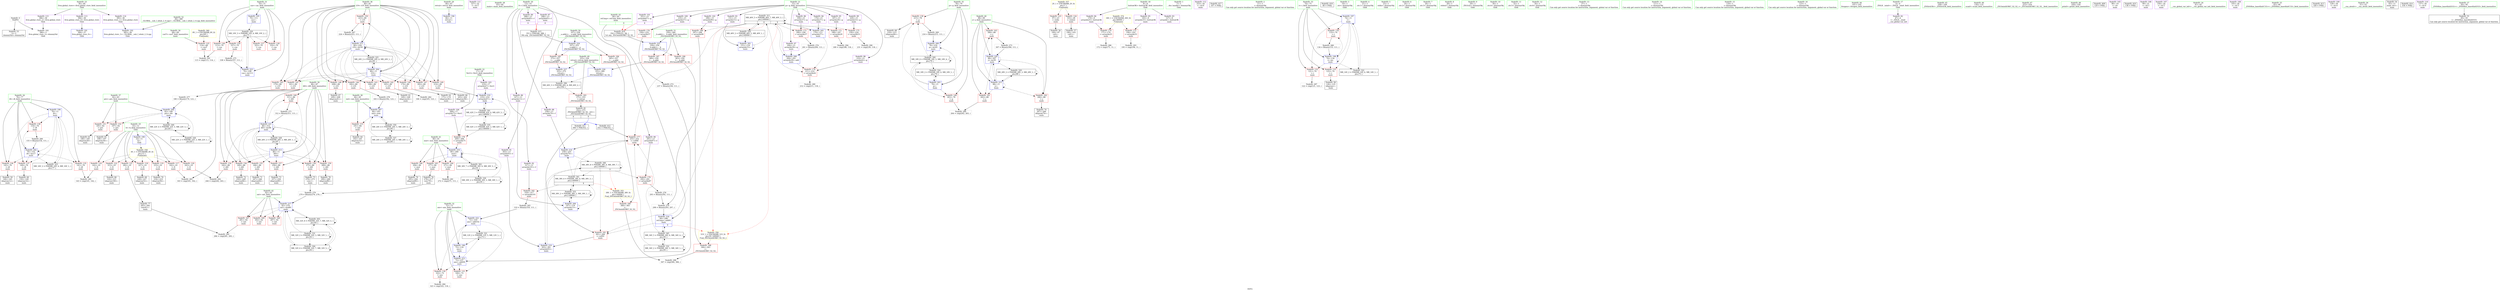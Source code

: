 digraph "SVFG" {
	label="SVFG";

	Node0x5617e3d4ef50 [shape=record,color=grey,label="{NodeID: 0\nNullPtr}"];
	Node0x5617e3d4ef50 -> Node0x5617e3d7c160[style=solid];
	Node0x5617e3d4ef50 -> Node0x5617e3d7e5e0[style=solid];
	Node0x5617e3d9b1a0 [shape=record,color=yellow,style=double,label="{NodeID: 360\n8V_1 = ENCHI(MR_8V_0)\npts\{69 \}\nFun[main]}"];
	Node0x5617e3d9b1a0 -> Node0x5617e3d80ce0[style=dashed];
	Node0x5617e3d8b4e0 [shape=record,color=grey,label="{NodeID: 277\n180 = Binary(179, 123, )\n}"];
	Node0x5617e3d8b4e0 -> Node0x5617e3d7f0a0[style=solid];
	Node0x5617e3d7e6e0 [shape=record,color=blue,label="{NodeID: 194\n66\<--11\nretval\<--\nmain\n}"];
	Node0x5617e3d7b0f0 [shape=record,color=purple,label="{NodeID: 111\n327\<--32\n\<--.str.5\nmain\n}"];
	Node0x5617e3d79ba0 [shape=record,color=green,label="{NodeID: 28\n63\<--64\nmain\<--main_field_insensitive\n}"];
	Node0x5617e3d86c80 [shape=record,color=blue,label="{NodeID: 222\n72\<--319\nans\<--add102\nmain\n}"];
	Node0x5617e3d86c80 -> Node0x5617e3d810f0[style=dashed];
	Node0x5617e3d86c80 -> Node0x5617e3d811c0[style=dashed];
	Node0x5617e3d86c80 -> Node0x5617e3d9eab0[style=dashed];
	Node0x5617e3d81840 [shape=record,color=red,label="{NodeID: 139\n215\<--78\n\<--p\nmain\n}"];
	Node0x5617e3d81840 -> Node0x5617e3d7cdf0[style=solid];
	Node0x5617e3d81840 -> Node0x5617e3d8a8e0[style=solid];
	Node0x5617e3d7c430 [shape=record,color=black,label="{NodeID: 56\n100\<--97\ncall\<--\nmain\n}"];
	Node0x5617e3dc2c00 [shape=record,color=black,label="{NodeID: 416\n354 = PHI(251, 94, )\n1st arg _ZSt3minIiERKT_S2_S2_ }"];
	Node0x5617e3dc2c00 -> Node0x5617e3d86ef0[style=solid];
	Node0x5617e3da26b0 [shape=record,color=black,label="{NodeID: 333\nMR_38V_2 = PHI(MR_38V_5, MR_38V_1, )\npts\{140000 \}\n}"];
	Node0x5617e3da26b0 -> Node0x5617e3d7ebc0[style=dashed];
	Node0x5617e3da26b0 -> Node0x5617e3da26b0[style=dashed];
	Node0x5617e3da26b0 -> Node0x5617e3da4eb0[style=dashed];
	Node0x5617e3d82f00 [shape=record,color=red,label="{NodeID: 167\n281\<--92\n\<--nxt\nmain\n}"];
	Node0x5617e3d82f00 -> Node0x5617e3d8cfe0[style=solid];
	Node0x5617e3d7daf0 [shape=record,color=purple,label="{NodeID: 84\n170\<--8\narrayidx25\<--buttonOK\nmain\n}"];
	Node0x5617e3d7daf0 -> Node0x5617e3d83170[style=solid];
	Node0x5617e3d53fc0 [shape=record,color=green,label="{NodeID: 1\n7\<--1\n__dso_handle\<--dummyObj\nGlob }"];
	Node0x5617e3d8b660 [shape=record,color=grey,label="{NodeID: 278\n183 = Binary(182, 123, )\n}"];
	Node0x5617e3d8b660 -> Node0x5617e3d7f170[style=solid];
	Node0x5617e3d7e7b0 [shape=record,color=blue,label="{NodeID: 195\n70\<--111\ncas\<--\nmain\n}"];
	Node0x5617e3d7e7b0 -> Node0x5617e3d9e5b0[style=dashed];
	Node0x5617e3d7b1c0 [shape=record,color=purple,label="{NodeID: 112\n333\<--34\n\<--.str.6\nmain\n}"];
	Node0x5617e3d79ca0 [shape=record,color=green,label="{NodeID: 29\n66\<--67\nretval\<--retval_field_insensitive\nmain\n}"];
	Node0x5617e3d79ca0 -> Node0x5617e3d7e6e0[style=solid];
	Node0x5617e3d86d50 [shape=record,color=blue,label="{NodeID: 223\n70\<--338\ncas\<--inc111\nmain\n}"];
	Node0x5617e3d86d50 -> Node0x5617e3d9e5b0[style=dashed];
	Node0x5617e3d81910 [shape=record,color=red,label="{NodeID: 140\n263\<--78\n\<--p\nmain\n}"];
	Node0x5617e3d81910 -> Node0x5617e3d8c6e0[style=solid];
	Node0x5617e3d7c500 [shape=record,color=black,label="{NodeID: 57\n106\<--103\ncall1\<--\nmain\n}"];
	Node0x5617e3dc2d80 [shape=record,color=black,label="{NodeID: 417\n107 = PHI()\n}"];
	Node0x5617e3da2bb0 [shape=record,color=black,label="{NodeID: 334\nMR_40V_2 = PHI(MR_40V_5, MR_40V_1, )\npts\{160000 \}\n}"];
	Node0x5617e3da2bb0 -> Node0x5617e3d7ec90[style=dashed];
	Node0x5617e3da2bb0 -> Node0x5617e3d9b8b0[style=dashed];
	Node0x5617e3d82fd0 [shape=record,color=red,label="{NodeID: 168\n287\<--92\n\<--nxt\nmain\n}"];
	Node0x5617e3d7dbc0 [shape=record,color=purple,label="{NodeID: 85\n193\<--8\narrayidx33\<--buttonOK\nmain\n}"];
	Node0x5617e3d7dbc0 -> Node0x5617e3d83310[style=solid];
	Node0x5617e3d54050 [shape=record,color=green,label="{NodeID: 2\n11\<--1\n\<--dummyObj\nCan only get source location for instruction, argument, global var or function.}"];
	Node0x5617e3d8b7e0 [shape=record,color=grey,label="{NodeID: 279\n279 = Binary(276, 278, )\n}"];
	Node0x5617e3d8b7e0 -> Node0x5617e3d86870[style=solid];
	Node0x5617e3d7e880 [shape=record,color=blue,label="{NodeID: 196\n72\<--118\nans\<--\nmain\n}"];
	Node0x5617e3d7e880 -> Node0x5617e3d86460[style=dashed];
	Node0x5617e3d7e880 -> Node0x5617e3d86c80[style=dashed];
	Node0x5617e3d7b290 [shape=record,color=purple,label="{NodeID: 113\n384\<--36\nllvm.global_ctors_0\<--llvm.global_ctors\nGlob }"];
	Node0x5617e3d7b290 -> Node0x5617e3d842b0[style=solid];
	Node0x5617e3d79d70 [shape=record,color=green,label="{NodeID: 30\n68\<--69\ncasT\<--casT_field_insensitive\nmain\n}"];
	Node0x5617e3d79d70 -> Node0x5617e3d80ce0[style=solid];
	Node0x5617e3d86e20 [shape=record,color=blue,label="{NodeID: 224\n357\<--353\n__a.addr\<--__a\n_ZSt3minIiERKT_S2_S2_\n}"];
	Node0x5617e3d86e20 -> Node0x5617e3d83cd0[style=dashed];
	Node0x5617e3d86e20 -> Node0x5617e3d83da0[style=dashed];
	Node0x5617e3d819e0 [shape=record,color=red,label="{NodeID: 141\n161\<--80\n\<--i19\nmain\n}"];
	Node0x5617e3d819e0 -> Node0x5617e3d8bde0[style=solid];
	Node0x5617e3d7c5d0 [shape=record,color=black,label="{NodeID: 58\n126\<--125\nidxprom\<--\nmain\n}"];
	Node0x5617e3dc2e50 [shape=record,color=black,label="{NodeID: 418\n48 = PHI()\n}"];
	Node0x5617e3da30b0 [shape=record,color=black,label="{NodeID: 335\nMR_42V_2 = PHI(MR_42V_3, MR_42V_1, )\npts\{180000 \}\n}"];
	Node0x5617e3da30b0 -> Node0x5617e3d837f0[style=dashed];
	Node0x5617e3da30b0 -> Node0x5617e3d7f3e0[style=dashed];
	Node0x5617e3da30b0 -> Node0x5617e3d982b0[style=dashed];
	Node0x5617e3da30b0 -> Node0x5617e3da30b0[style=dashed];
	Node0x5617e3d830a0 [shape=record,color=red,label="{NodeID: 169\n302\<--92\n\<--nxt\nmain\n}"];
	Node0x5617e3d7dc90 [shape=record,color=purple,label="{NodeID: 86\n147\<--13\narrayidx13\<--f\nmain\n}"];
	Node0x5617e3d7dc90 -> Node0x5617e3d7ebc0[style=solid];
	Node0x5617e3d54300 [shape=record,color=green,label="{NodeID: 3\n19\<--1\n.str\<--dummyObj\nGlob }"];
	Node0x5617e3d8b960 [shape=record,color=grey,label="{NodeID: 280\n212 = cmp(211, 118, )\n}"];
	Node0x5617e3d7e950 [shape=record,color=blue,label="{NodeID: 197\n74\<--11\ni\<--\nmain\n}"];
	Node0x5617e3d7e950 -> Node0x5617e3d81290[style=dashed];
	Node0x5617e3d7e950 -> Node0x5617e3d81360[style=dashed];
	Node0x5617e3d7e950 -> Node0x5617e3d81430[style=dashed];
	Node0x5617e3d7e950 -> Node0x5617e3d7ea20[style=dashed];
	Node0x5617e3d7e950 -> Node0x5617e3d9efb0[style=dashed];
	Node0x5617e3d7b360 [shape=record,color=purple,label="{NodeID: 114\n385\<--36\nllvm.global_ctors_1\<--llvm.global_ctors\nGlob }"];
	Node0x5617e3d7b360 -> Node0x5617e3d7e4e0[style=solid];
	Node0x5617e3d79e40 [shape=record,color=green,label="{NodeID: 31\n70\<--71\ncas\<--cas_field_insensitive\nmain\n}"];
	Node0x5617e3d79e40 -> Node0x5617e3d80db0[style=solid];
	Node0x5617e3d79e40 -> Node0x5617e3d80e80[style=solid];
	Node0x5617e3d79e40 -> Node0x5617e3d80f50[style=solid];
	Node0x5617e3d79e40 -> Node0x5617e3d81020[style=solid];
	Node0x5617e3d79e40 -> Node0x5617e3d7e7b0[style=solid];
	Node0x5617e3d79e40 -> Node0x5617e3d86d50[style=solid];
	Node0x5617e3d86ef0 [shape=record,color=blue,label="{NodeID: 225\n359\<--354\n__b.addr\<--__b\n_ZSt3minIiERKT_S2_S2_\n}"];
	Node0x5617e3d86ef0 -> Node0x5617e3d83e70[style=dashed];
	Node0x5617e3d86ef0 -> Node0x5617e3d83f40[style=dashed];
	Node0x5617e3d81ab0 [shape=record,color=red,label="{NodeID: 142\n165\<--80\n\<--i19\nmain\n}"];
	Node0x5617e3d81ab0 -> Node0x5617e3d8bc60[style=solid];
	Node0x5617e3d7c6a0 [shape=record,color=black,label="{NodeID: 59\n146\<--145\nidxprom12\<--\nmain\n}"];
	Node0x5617e3d83170 [shape=record,color=red,label="{NodeID: 170\n171\<--170\n\<--arrayidx25\nmain\n}"];
	Node0x5617e3d83170 -> Node0x5617e3d8c260[style=solid];
	Node0x5617e3d7dd60 [shape=record,color=purple,label="{NodeID: 87\n248\<--13\narrayidx65\<--f\nmain\n|{<s0>8}}"];
	Node0x5617e3d7dd60:s0 -> Node0x5617e3dc2990[style=solid,color=red];
	Node0x5617e3d54390 [shape=record,color=green,label="{NodeID: 4\n21\<--1\n.str.1\<--dummyObj\nGlob }"];
	Node0x5617e3d8bae0 [shape=record,color=grey,label="{NodeID: 281\n272 = cmp(271, 111, )\n}"];
	Node0x5617e3d7ea20 [shape=record,color=blue,label="{NodeID: 198\n74\<--134\ni\<--inc\nmain\n}"];
	Node0x5617e3d7ea20 -> Node0x5617e3d81290[style=dashed];
	Node0x5617e3d7ea20 -> Node0x5617e3d81360[style=dashed];
	Node0x5617e3d7ea20 -> Node0x5617e3d81430[style=dashed];
	Node0x5617e3d7ea20 -> Node0x5617e3d7ea20[style=dashed];
	Node0x5617e3d7ea20 -> Node0x5617e3d9efb0[style=dashed];
	Node0x5617e3d804d0 [shape=record,color=purple,label="{NodeID: 115\n386\<--36\nllvm.global_ctors_2\<--llvm.global_ctors\nGlob }"];
	Node0x5617e3d804d0 -> Node0x5617e3d7e5e0[style=solid];
	Node0x5617e3d79f10 [shape=record,color=green,label="{NodeID: 32\n72\<--73\nans\<--ans_field_insensitive\nmain\n}"];
	Node0x5617e3d79f10 -> Node0x5617e3d810f0[style=solid];
	Node0x5617e3d79f10 -> Node0x5617e3d811c0[style=solid];
	Node0x5617e3d79f10 -> Node0x5617e3d7e880[style=solid];
	Node0x5617e3d79f10 -> Node0x5617e3d86460[style=solid];
	Node0x5617e3d79f10 -> Node0x5617e3d86c80[style=solid];
	Node0x5617e3d86fc0 [shape=record,color=blue,label="{NodeID: 226\n355\<--369\nretval\<--\n_ZSt3minIiERKT_S2_S2_\n}"];
	Node0x5617e3d86fc0 -> Node0x5617e3d969b0[style=dashed];
	Node0x5617e3d81b80 [shape=record,color=red,label="{NodeID: 143\n168\<--80\n\<--i19\nmain\n}"];
	Node0x5617e3d81b80 -> Node0x5617e3d7c840[style=solid];
	Node0x5617e3d7c770 [shape=record,color=black,label="{NodeID: 60\n150\<--149\nidxprom14\<--\nmain\n}"];
	Node0x5617e3d83240 [shape=record,color=red,label="{NodeID: 171\n188\<--187\n\<--arrayidx29\nmain\n}"];
	Node0x5617e3d83240 -> Node0x5617e3d8ce60[style=solid];
	Node0x5617e3d7de30 [shape=record,color=purple,label="{NodeID: 88\n258\<--13\narrayidx70\<--f\nmain\n}"];
	Node0x5617e3d7de30 -> Node0x5617e3d86600[style=solid];
	Node0x5617e3d54420 [shape=record,color=green,label="{NodeID: 5\n23\<--1\nstdin\<--dummyObj\nGlob }"];
	Node0x5617e3d8bc60 [shape=record,color=grey,label="{NodeID: 282\n166 = cmp(165, 123, )\n}"];
	Node0x5617e3d7eaf0 [shape=record,color=blue,label="{NodeID: 199\n76\<--11\ni8\<--\nmain\n}"];
	Node0x5617e3d7eaf0 -> Node0x5617e3d81500[style=dashed];
	Node0x5617e3d7eaf0 -> Node0x5617e3d815d0[style=dashed];
	Node0x5617e3d7eaf0 -> Node0x5617e3d816a0[style=dashed];
	Node0x5617e3d7eaf0 -> Node0x5617e3d81770[style=dashed];
	Node0x5617e3d7eaf0 -> Node0x5617e3d7ed60[style=dashed];
	Node0x5617e3d7eaf0 -> Node0x5617e3d9f4b0[style=dashed];
	Node0x5617e3d80590 [shape=record,color=red,label="{NodeID: 116\n142\<--10\n\<--X\nmain\n}"];
	Node0x5617e3d80590 -> Node0x5617e3d8c0e0[style=solid];
	Node0x5617e3d79fe0 [shape=record,color=green,label="{NodeID: 33\n74\<--75\ni\<--i_field_insensitive\nmain\n}"];
	Node0x5617e3d79fe0 -> Node0x5617e3d81290[style=solid];
	Node0x5617e3d79fe0 -> Node0x5617e3d81360[style=solid];
	Node0x5617e3d79fe0 -> Node0x5617e3d81430[style=solid];
	Node0x5617e3d79fe0 -> Node0x5617e3d7e950[style=solid];
	Node0x5617e3d79fe0 -> Node0x5617e3d7ea20[style=solid];
	Node0x5617e3d87090 [shape=record,color=blue,label="{NodeID: 227\n355\<--372\nretval\<--\n_ZSt3minIiERKT_S2_S2_\n}"];
	Node0x5617e3d87090 -> Node0x5617e3d969b0[style=dashed];
	Node0x5617e3d81c50 [shape=record,color=red,label="{NodeID: 144\n174\<--80\n\<--i19\nmain\n}"];
	Node0x5617e3d81c50 -> Node0x5617e3d7c910[style=solid];
	Node0x5617e3d7c840 [shape=record,color=black,label="{NodeID: 61\n169\<--168\nidxprom24\<--\nmain\n}"];
	Node0x5617e3d83310 [shape=record,color=red,label="{NodeID: 172\n194\<--193\n\<--arrayidx33\nmain\n}"];
	Node0x5617e3d83310 -> Node0x5617e3d8cce0[style=solid];
	Node0x5617e3d7df00 [shape=record,color=purple,label="{NodeID: 89\n288\<--13\narrayidx85\<--f\nmain\n|{<s0>9}}"];
	Node0x5617e3d7df00:s0 -> Node0x5617e3dc2990[style=solid,color=red];
	Node0x5617e3d544b0 [shape=record,color=green,label="{NodeID: 6\n24\<--1\n.str.2\<--dummyObj\nGlob }"];
	Node0x5617e3d8bde0 [shape=record,color=grey,label="{NodeID: 283\n163 = cmp(161, 162, )\n}"];
	Node0x5617e3d7ebc0 [shape=record,color=blue,label="{NodeID: 200\n147\<--118\narrayidx13\<--\nmain\n}"];
	Node0x5617e3d7ebc0 -> Node0x5617e3d7ebc0[style=dashed];
	Node0x5617e3d7ebc0 -> Node0x5617e3da26b0[style=dashed];
	Node0x5617e3d7ebc0 -> Node0x5617e3da4eb0[style=dashed];
	Node0x5617e3d80660 [shape=record,color=red,label="{NodeID: 117\n162\<--10\n\<--X\nmain\n}"];
	Node0x5617e3d80660 -> Node0x5617e3d8bde0[style=solid];
	Node0x5617e3d7a0b0 [shape=record,color=green,label="{NodeID: 34\n76\<--77\ni8\<--i8_field_insensitive\nmain\n}"];
	Node0x5617e3d7a0b0 -> Node0x5617e3d81500[style=solid];
	Node0x5617e3d7a0b0 -> Node0x5617e3d815d0[style=solid];
	Node0x5617e3d7a0b0 -> Node0x5617e3d816a0[style=solid];
	Node0x5617e3d7a0b0 -> Node0x5617e3d81770[style=solid];
	Node0x5617e3d7a0b0 -> Node0x5617e3d7eaf0[style=solid];
	Node0x5617e3d7a0b0 -> Node0x5617e3d7ed60[style=solid];
	Node0x5617e3d9b8b0 [shape=record,color=black,label="{NodeID: 311\nMR_40V_5 = PHI(MR_40V_7, MR_40V_3, )\npts\{160000 \}\n|{|<s12>8|<s13>9}}"];
	Node0x5617e3d9b8b0 -> Node0x5617e3d83240[style=dashed];
	Node0x5617e3d9b8b0 -> Node0x5617e3d833e0[style=dashed];
	Node0x5617e3d9b8b0 -> Node0x5617e3d834b0[style=dashed];
	Node0x5617e3d9b8b0 -> Node0x5617e3d83580[style=dashed];
	Node0x5617e3d9b8b0 -> Node0x5617e3d83650[style=dashed];
	Node0x5617e3d9b8b0 -> Node0x5617e3d83720[style=dashed];
	Node0x5617e3d9b8b0 -> Node0x5617e3d83990[style=dashed];
	Node0x5617e3d9b8b0 -> Node0x5617e3d83a60[style=dashed];
	Node0x5617e3d9b8b0 -> Node0x5617e3d7efd0[style=dashed];
	Node0x5617e3d9b8b0 -> Node0x5617e3d7f240[style=dashed];
	Node0x5617e3d9b8b0 -> Node0x5617e3d9b8b0[style=dashed];
	Node0x5617e3d9b8b0 -> Node0x5617e3da2bb0[style=dashed];
	Node0x5617e3d9b8b0:s12 -> Node0x5617e3da9370[style=dashed,color=red];
	Node0x5617e3d9b8b0:s13 -> Node0x5617e3da9370[style=dashed,color=red];
	Node0x5617e3d81d20 [shape=record,color=red,label="{NodeID: 145\n179\<--80\n\<--i19\nmain\n}"];
	Node0x5617e3d81d20 -> Node0x5617e3d8b4e0[style=solid];
	Node0x5617e3d7c910 [shape=record,color=black,label="{NodeID: 62\n175\<--174\nidxprom26\<--\nmain\n}"];
	Node0x5617e3d833e0 [shape=record,color=red,label="{NodeID: 173\n200\<--199\n\<--arrayidx37\nmain\n}"];
	Node0x5617e3d833e0 -> Node0x5617e3d8b060[style=solid];
	Node0x5617e3d7dfd0 [shape=record,color=purple,label="{NodeID: 90\n291\<--13\narrayidx87\<--f\nmain\n}"];
	Node0x5617e3d7dfd0 -> Node0x5617e3d838c0[style=solid];
	Node0x5617e3d54540 [shape=record,color=green,label="{NodeID: 7\n26\<--1\n.str.3\<--dummyObj\nGlob }"];
	Node0x5617e3d8bf60 [shape=record,color=grey,label="{NodeID: 284\n323 = cmp(322, 118, )\n}"];
	Node0x5617e3d7ec90 [shape=record,color=blue,label="{NodeID: 201\n151\<--118\narrayidx15\<--\nmain\n}"];
	Node0x5617e3d7ec90 -> Node0x5617e3d7ec90[style=dashed];
	Node0x5617e3d7ec90 -> Node0x5617e3d9b8b0[style=dashed];
	Node0x5617e3d80730 [shape=record,color=red,label="{NodeID: 118\n227\<--10\n\<--X\nmain\n}"];
	Node0x5617e3d80730 -> Node0x5617e3d7cec0[style=solid];
	Node0x5617e3d7a180 [shape=record,color=green,label="{NodeID: 35\n78\<--79\np\<--p_field_insensitive\nmain\n}"];
	Node0x5617e3d7a180 -> Node0x5617e3d81840[style=solid];
	Node0x5617e3d7a180 -> Node0x5617e3d81910[style=solid];
	Node0x5617e3d7a180 -> Node0x5617e3d7ee30[style=solid];
	Node0x5617e3d7a180 -> Node0x5617e3d7f310[style=solid];
	Node0x5617e3d81df0 [shape=record,color=red,label="{NodeID: 146\n182\<--80\n\<--i19\nmain\n}"];
	Node0x5617e3d81df0 -> Node0x5617e3d8b660[style=solid];
	Node0x5617e3d7c9e0 [shape=record,color=black,label="{NodeID: 63\n186\<--185\nidxprom28\<--\nmain\n}"];
	Node0x5617e3d834b0 [shape=record,color=red,label="{NodeID: 174\n211\<--210\n\<--arrayidx42\nmain\n}"];
	Node0x5617e3d834b0 -> Node0x5617e3d8b960[style=solid];
	Node0x5617e3d7e0a0 [shape=record,color=purple,label="{NodeID: 91\n303\<--13\narrayidx93\<--f\nmain\n}"];
	Node0x5617e3d7e0a0 -> Node0x5617e3d86a10[style=solid];
	Node0x5617e3d53410 [shape=record,color=green,label="{NodeID: 8\n28\<--1\nstdout\<--dummyObj\nGlob }"];
	Node0x5617e3d8c0e0 [shape=record,color=grey,label="{NodeID: 285\n143 = cmp(141, 142, )\n}"];
	Node0x5617e3d7ed60 [shape=record,color=blue,label="{NodeID: 202\n76\<--155\ni8\<--inc17\nmain\n}"];
	Node0x5617e3d7ed60 -> Node0x5617e3d81500[style=dashed];
	Node0x5617e3d7ed60 -> Node0x5617e3d815d0[style=dashed];
	Node0x5617e3d7ed60 -> Node0x5617e3d816a0[style=dashed];
	Node0x5617e3d7ed60 -> Node0x5617e3d81770[style=dashed];
	Node0x5617e3d7ed60 -> Node0x5617e3d7ed60[style=dashed];
	Node0x5617e3d7ed60 -> Node0x5617e3d9f4b0[style=dashed];
	Node0x5617e3d80800 [shape=record,color=red,label="{NodeID: 119\n233\<--10\n\<--X\nmain\n}"];
	Node0x5617e3d80800 -> Node0x5617e3d7cf90[style=solid];
	Node0x5617e3d7a250 [shape=record,color=green,label="{NodeID: 36\n80\<--81\ni19\<--i19_field_insensitive\nmain\n}"];
	Node0x5617e3d7a250 -> Node0x5617e3d819e0[style=solid];
	Node0x5617e3d7a250 -> Node0x5617e3d81ab0[style=solid];
	Node0x5617e3d7a250 -> Node0x5617e3d81b80[style=solid];
	Node0x5617e3d7a250 -> Node0x5617e3d81c50[style=solid];
	Node0x5617e3d7a250 -> Node0x5617e3d81d20[style=solid];
	Node0x5617e3d7a250 -> Node0x5617e3d81df0[style=solid];
	Node0x5617e3d7a250 -> Node0x5617e3d81ec0[style=solid];
	Node0x5617e3d7a250 -> Node0x5617e3d81f90[style=solid];
	Node0x5617e3d7a250 -> Node0x5617e3d82060[style=solid];
	Node0x5617e3d7a250 -> Node0x5617e3d82130[style=solid];
	Node0x5617e3d7a250 -> Node0x5617e3d7ef00[style=solid];
	Node0x5617e3d7a250 -> Node0x5617e3d86390[style=solid];
	Node0x5617e3d81ec0 [shape=record,color=red,label="{NodeID: 147\n202\<--80\n\<--i19\nmain\n}"];
	Node0x5617e3d81ec0 -> Node0x5617e3d7cc50[style=solid];
	Node0x5617e3d7cab0 [shape=record,color=black,label="{NodeID: 64\n192\<--191\nidxprom32\<--\nmain\n}"];
	Node0x5617e3da4eb0 [shape=record,color=black,label="{NodeID: 341\nMR_38V_6 = PHI(MR_38V_8, MR_38V_3, )\npts\{140000 \}\n|{|<s4>8}}"];
	Node0x5617e3da4eb0 -> Node0x5617e3d83720[style=dashed];
	Node0x5617e3da4eb0 -> Node0x5617e3d83b30[style=dashed];
	Node0x5617e3da4eb0 -> Node0x5617e3d86600[style=dashed];
	Node0x5617e3da4eb0 -> Node0x5617e3da26b0[style=dashed];
	Node0x5617e3da4eb0:s4 -> Node0x5617e3da9290[style=dashed,color=red];
	Node0x5617e3d83580 [shape=record,color=red,label="{NodeID: 175\n230\<--229\n\<--arrayidx53\nmain\n}"];
	Node0x5617e3d83580 -> Node0x5617e3d8c860[style=solid];
	Node0x5617e3d7e170 [shape=record,color=purple,label="{NodeID: 92\n317\<--13\narrayidx101\<--f\nmain\n}"];
	Node0x5617e3d7e170 -> Node0x5617e3d83b30[style=solid];
	Node0x5617e3d534a0 [shape=record,color=green,label="{NodeID: 9\n29\<--1\n_ZSt3cin\<--dummyObj\nGlob }"];
	Node0x5617e3d8c260 [shape=record,color=grey,label="{NodeID: 286\n172 = cmp(171, 11, )\n}"];
	Node0x5617e3d7ee30 [shape=record,color=blue,label="{NodeID: 203\n78\<--11\np\<--\nmain\n}"];
	Node0x5617e3d7ee30 -> Node0x5617e3d81840[style=dashed];
	Node0x5617e3d7ee30 -> Node0x5617e3d81910[style=dashed];
	Node0x5617e3d7ee30 -> Node0x5617e3d7f310[style=dashed];
	Node0x5617e3d7ee30 -> Node0x5617e3d97db0[style=dashed];
	Node0x5617e3d7ee30 -> Node0x5617e3d9f9b0[style=dashed];
	Node0x5617e3d808d0 [shape=record,color=red,label="{NodeID: 120\n243\<--10\n\<--X\nmain\n}"];
	Node0x5617e3d808d0 -> Node0x5617e3d8cb60[style=solid];
	Node0x5617e3d7a320 [shape=record,color=green,label="{NodeID: 37\n82\<--83\npre\<--pre_field_insensitive\nmain\n}"];
	Node0x5617e3d7a320 -> Node0x5617e3d82200[style=solid];
	Node0x5617e3d7a320 -> Node0x5617e3d822d0[style=solid];
	Node0x5617e3d7a320 -> Node0x5617e3d7f0a0[style=solid];
	Node0x5617e3d81f90 [shape=record,color=red,label="{NodeID: 148\n208\<--80\n\<--i19\nmain\n}"];
	Node0x5617e3d81f90 -> Node0x5617e3d7cd20[style=solid];
	Node0x5617e3d7cb80 [shape=record,color=black,label="{NodeID: 65\n198\<--197\nidxprom36\<--\nmain\n}"];
	Node0x5617e3d83650 [shape=record,color=red,label="{NodeID: 176\n236\<--235\n\<--arrayidx57\nmain\n}"];
	Node0x5617e3d83650 -> Node0x5617e3d8ad60[style=solid];
	Node0x5617e3d7e240 [shape=record,color=purple,label="{NodeID: 93\n151\<--15\narrayidx15\<--g\nmain\n}"];
	Node0x5617e3d7e240 -> Node0x5617e3d7ec90[style=solid];
	Node0x5617e3d53530 [shape=record,color=green,label="{NodeID: 10\n30\<--1\n.str.4\<--dummyObj\nGlob }"];
	Node0x5617e3d8c3e0 [shape=record,color=grey,label="{NodeID: 287\n122 = cmp(121, 123, )\n}"];
	Node0x5617e3d7ef00 [shape=record,color=blue,label="{NodeID: 204\n80\<--11\ni19\<--\nmain\n}"];
	Node0x5617e3d7ef00 -> Node0x5617e3d819e0[style=dashed];
	Node0x5617e3d7ef00 -> Node0x5617e3d81ab0[style=dashed];
	Node0x5617e3d7ef00 -> Node0x5617e3d81b80[style=dashed];
	Node0x5617e3d7ef00 -> Node0x5617e3d81c50[style=dashed];
	Node0x5617e3d7ef00 -> Node0x5617e3d81d20[style=dashed];
	Node0x5617e3d7ef00 -> Node0x5617e3d81df0[style=dashed];
	Node0x5617e3d7ef00 -> Node0x5617e3d81ec0[style=dashed];
	Node0x5617e3d7ef00 -> Node0x5617e3d81f90[style=dashed];
	Node0x5617e3d7ef00 -> Node0x5617e3d82060[style=dashed];
	Node0x5617e3d7ef00 -> Node0x5617e3d82130[style=dashed];
	Node0x5617e3d7ef00 -> Node0x5617e3d86390[style=dashed];
	Node0x5617e3d7ef00 -> Node0x5617e3d9feb0[style=dashed];
	Node0x5617e3d809a0 [shape=record,color=red,label="{NodeID: 121\n282\<--10\n\<--X\nmain\n}"];
	Node0x5617e3d809a0 -> Node0x5617e3d7d540[style=solid];
	Node0x5617e3d7a3f0 [shape=record,color=green,label="{NodeID: 38\n84\<--85\nmd\<--md_field_insensitive\nmain\n}"];
	Node0x5617e3d7a3f0 -> Node0x5617e3d823a0[style=solid];
	Node0x5617e3d7a3f0 -> Node0x5617e3d7f170[style=solid];
	Node0x5617e3d82060 [shape=record,color=red,label="{NodeID: 149\n214\<--80\n\<--i19\nmain\n}"];
	Node0x5617e3d82060 -> Node0x5617e3d7f3e0[style=solid];
	Node0x5617e3d7cc50 [shape=record,color=black,label="{NodeID: 66\n203\<--202\nidxprom38\<--\nmain\n}"];
	Node0x5617e3d83720 [shape=record,color=red,label="{NodeID: 177\n255\<--252\n\<--call68\nmain\n}"];
	Node0x5617e3d83720 -> Node0x5617e3d86600[style=solid];
	Node0x5617e3d7e310 [shape=record,color=purple,label="{NodeID: 94\n176\<--15\narrayidx27\<--g\nmain\n}"];
	Node0x5617e3d7e310 -> Node0x5617e3d7efd0[style=solid];
	Node0x5617e3d535c0 [shape=record,color=green,label="{NodeID: 11\n32\<--1\n.str.5\<--dummyObj\nGlob }"];
	Node0x5617e3d8c560 [shape=record,color=grey,label="{NodeID: 288\n367 = cmp(364, 366, )\n}"];
	Node0x5617e3d7efd0 [shape=record,color=blue,label="{NodeID: 205\n176\<--111\narrayidx27\<--\nmain\n}"];
	Node0x5617e3d7efd0 -> Node0x5617e3d834b0[style=dashed];
	Node0x5617e3d7efd0 -> Node0x5617e3d9b8b0[style=dashed];
	Node0x5617e3d80a70 [shape=record,color=red,label="{NodeID: 122\n315\<--10\n\<--X\nmain\n}"];
	Node0x5617e3d80a70 -> Node0x5617e3d7d7b0[style=solid];
	Node0x5617e3d7a4c0 [shape=record,color=green,label="{NodeID: 39\n86\<--87\ni60\<--i60_field_insensitive\nmain\n}"];
	Node0x5617e3d7a4c0 -> Node0x5617e3d82470[style=solid];
	Node0x5617e3d7a4c0 -> Node0x5617e3d82540[style=solid];
	Node0x5617e3d7a4c0 -> Node0x5617e3d82610[style=solid];
	Node0x5617e3d7a4c0 -> Node0x5617e3d826e0[style=solid];
	Node0x5617e3d7a4c0 -> Node0x5617e3d827b0[style=solid];
	Node0x5617e3d7a4c0 -> Node0x5617e3d82880[style=solid];
	Node0x5617e3d7a4c0 -> Node0x5617e3d82950[style=solid];
	Node0x5617e3d7a4c0 -> Node0x5617e3d86530[style=solid];
	Node0x5617e3d7a4c0 -> Node0x5617e3d86bb0[style=solid];
	Node0x5617e3d82130 [shape=record,color=red,label="{NodeID: 150\n223\<--80\n\<--i19\nmain\n}"];
	Node0x5617e3d82130 -> Node0x5617e3d803b0[style=solid];
	Node0x5617e3d7cd20 [shape=record,color=black,label="{NodeID: 67\n209\<--208\nidxprom41\<--\nmain\n}"];
	Node0x5617e3d837f0 [shape=record,color=red,label="{NodeID: 178\n269\<--268\n\<--arrayidx75\nmain\n}"];
	Node0x5617e3d837f0 -> Node0x5617e3d867a0[style=solid];
	Node0x5617e3d7e3e0 [shape=record,color=purple,label="{NodeID: 95\n187\<--15\narrayidx29\<--g\nmain\n}"];
	Node0x5617e3d7e3e0 -> Node0x5617e3d83240[style=solid];
	Node0x5617e3d53690 [shape=record,color=green,label="{NodeID: 12\n34\<--1\n.str.6\<--dummyObj\nGlob }"];
	Node0x5617e3d8c6e0 [shape=record,color=grey,label="{NodeID: 289\n264 = cmp(262, 263, )\n}"];
	Node0x5617e3d7f0a0 [shape=record,color=blue,label="{NodeID: 206\n82\<--180\npre\<--div\nmain\n}"];
	Node0x5617e3d7f0a0 -> Node0x5617e3d82200[style=dashed];
	Node0x5617e3d7f0a0 -> Node0x5617e3d822d0[style=dashed];
	Node0x5617e3d7f0a0 -> Node0x5617e3da76b0[style=dashed];
	Node0x5617e3d80b40 [shape=record,color=red,label="{NodeID: 123\n97\<--23\n\<--stdin\nmain\n}"];
	Node0x5617e3d80b40 -> Node0x5617e3d7c430[style=solid];
	Node0x5617e3d7a590 [shape=record,color=green,label="{NodeID: 40\n88\<--89\nj\<--j_field_insensitive\nmain\n}"];
	Node0x5617e3d7a590 -> Node0x5617e3d82a20[style=solid];
	Node0x5617e3d7a590 -> Node0x5617e3d82af0[style=solid];
	Node0x5617e3d7a590 -> Node0x5617e3d82bc0[style=solid];
	Node0x5617e3d7a590 -> Node0x5617e3d866d0[style=solid];
	Node0x5617e3d7a590 -> Node0x5617e3d86ae0[style=solid];
	Node0x5617e3d82200 [shape=record,color=red,label="{NodeID: 151\n185\<--82\n\<--pre\nmain\n}"];
	Node0x5617e3d82200 -> Node0x5617e3d7c9e0[style=solid];
	Node0x5617e3d7cdf0 [shape=record,color=black,label="{NodeID: 68\n218\<--215\nidxprom46\<--\nmain\n}"];
	Node0x5617e3da62b0 [shape=record,color=black,label="{NodeID: 345\nMR_34V_5 = PHI(MR_34V_6, MR_34V_4, )\npts\{95 \}\n}"];
	Node0x5617e3da62b0 -> Node0x5617e3d83720[style=dashed];
	Node0x5617e3da62b0 -> Node0x5617e3d86940[style=dashed];
	Node0x5617e3da62b0 -> Node0x5617e3da21b0[style=dashed];
	Node0x5617e3da62b0 -> Node0x5617e3da62b0[style=dashed];
	Node0x5617e3d838c0 [shape=record,color=red,label="{NodeID: 179\n292\<--291\n\<--arrayidx87\nmain\n}"];
	Node0x5617e3d838c0 -> Node0x5617e3d8b360[style=solid];
	Node0x5617e3d7b4e0 [shape=record,color=purple,label="{NodeID: 96\n199\<--15\narrayidx37\<--g\nmain\n}"];
	Node0x5617e3d7b4e0 -> Node0x5617e3d833e0[style=solid];
	Node0x5617e3d528a0 [shape=record,color=green,label="{NodeID: 13\n37\<--1\n\<--dummyObj\nCan only get source location for instruction, argument, global var or function.}"];
	Node0x5617e3d8c860 [shape=record,color=grey,label="{NodeID: 290\n231 = cmp(230, 118, )\n}"];
	Node0x5617e3d7f170 [shape=record,color=blue,label="{NodeID: 207\n84\<--183\nmd\<--rem\nmain\n}"];
	Node0x5617e3d7f170 -> Node0x5617e3d823a0[style=dashed];
	Node0x5617e3d7f170 -> Node0x5617e3da7bb0[style=dashed];
	Node0x5617e3d80c10 [shape=record,color=red,label="{NodeID: 124\n103\<--28\n\<--stdout\nmain\n}"];
	Node0x5617e3d80c10 -> Node0x5617e3d7c500[style=solid];
	Node0x5617e3d7a660 [shape=record,color=green,label="{NodeID: 41\n90\<--91\nmul\<--mul_field_insensitive\nmain\n}"];
	Node0x5617e3d7a660 -> Node0x5617e3d82c90[style=solid];
	Node0x5617e3d7a660 -> Node0x5617e3d82d60[style=solid];
	Node0x5617e3d7a660 -> Node0x5617e3d82e30[style=solid];
	Node0x5617e3d7a660 -> Node0x5617e3d867a0[style=solid];
	Node0x5617e3d822d0 [shape=record,color=red,label="{NodeID: 152\n197\<--82\n\<--pre\nmain\n}"];
	Node0x5617e3d822d0 -> Node0x5617e3d7cb80[style=solid];
	Node0x5617e3d7cec0 [shape=record,color=black,label="{NodeID: 69\n228\<--227\nidxprom52\<--\nmain\n}"];
	Node0x5617e3da67b0 [shape=record,color=black,label="{NodeID: 346\nMR_38V_8 = PHI(MR_38V_9, MR_38V_7, )\npts\{140000 \}\n|{|<s5>9}}"];
	Node0x5617e3da67b0 -> Node0x5617e3d838c0[style=dashed];
	Node0x5617e3da67b0 -> Node0x5617e3d83a60[style=dashed];
	Node0x5617e3da67b0 -> Node0x5617e3d86a10[style=dashed];
	Node0x5617e3da67b0 -> Node0x5617e3da4eb0[style=dashed];
	Node0x5617e3da67b0 -> Node0x5617e3da67b0[style=dashed];
	Node0x5617e3da67b0:s5 -> Node0x5617e3da9290[style=dashed,color=red];
	Node0x5617e3d83990 [shape=record,color=red,label="{NodeID: 180\n297\<--296\n\<--arrayidx90\nmain\n}"];
	Node0x5617e3d83990 -> Node0x5617e3d8aa60[style=solid];
	Node0x5617e3d7b5b0 [shape=record,color=purple,label="{NodeID: 97\n204\<--15\narrayidx39\<--g\nmain\n}"];
	Node0x5617e3d7b5b0 -> Node0x5617e3d7f240[style=solid];
	Node0x5617e3d52970 [shape=record,color=green,label="{NodeID: 14\n111\<--1\n\<--dummyObj\nCan only get source location for instruction, argument, global var or function.}"];
	Node0x5617e3daab90 [shape=record,color=yellow,style=double,label="{NodeID: 374\n36V_1 = ENCHI(MR_36V_0)\npts\{90000 \}\nFun[main]}"];
	Node0x5617e3daab90 -> Node0x5617e3d83170[style=dashed];
	Node0x5617e3daab90 -> Node0x5617e3d83310[style=dashed];
	Node0x5617e3d8c9e0 [shape=record,color=grey,label="{NodeID: 291\n115 = cmp(113, 114, )\n}"];
	Node0x5617e3d7f240 [shape=record,color=blue,label="{NodeID: 208\n204\<--201\narrayidx39\<--add\nmain\n}"];
	Node0x5617e3d7f240 -> Node0x5617e3d834b0[style=dashed];
	Node0x5617e3d7f240 -> Node0x5617e3d9b8b0[style=dashed];
	Node0x5617e3d80ce0 [shape=record,color=red,label="{NodeID: 125\n114\<--68\n\<--casT\nmain\n}"];
	Node0x5617e3d80ce0 -> Node0x5617e3d8c9e0[style=solid];
	Node0x5617e3d7a730 [shape=record,color=green,label="{NodeID: 42\n92\<--93\nnxt\<--nxt_field_insensitive\nmain\n}"];
	Node0x5617e3d7a730 -> Node0x5617e3d82f00[style=solid];
	Node0x5617e3d7a730 -> Node0x5617e3d82fd0[style=solid];
	Node0x5617e3d7a730 -> Node0x5617e3d830a0[style=solid];
	Node0x5617e3d7a730 -> Node0x5617e3d86870[style=solid];
	Node0x5617e3d823a0 [shape=record,color=red,label="{NodeID: 153\n191\<--84\n\<--md\nmain\n}"];
	Node0x5617e3d823a0 -> Node0x5617e3d7cab0[style=solid];
	Node0x5617e3d7cf90 [shape=record,color=black,label="{NodeID: 70\n234\<--233\nidxprom56\<--\nmain\n}"];
	Node0x5617e3d83a60 [shape=record,color=red,label="{NodeID: 181\n301\<--300\n\<--call92\nmain\n}"];
	Node0x5617e3d83a60 -> Node0x5617e3d86a10[style=solid];
	Node0x5617e3d7b680 [shape=record,color=purple,label="{NodeID: 98\n210\<--15\narrayidx42\<--g\nmain\n}"];
	Node0x5617e3d7b680 -> Node0x5617e3d834b0[style=solid];
	Node0x5617e3d52a40 [shape=record,color=green,label="{NodeID: 15\n118\<--1\n\<--dummyObj\nCan only get source location for instruction, argument, global var or function.}"];
	Node0x5617e3d8cb60 [shape=record,color=grey,label="{NodeID: 292\n244 = cmp(242, 243, )\n}"];
	Node0x5617e3d7f310 [shape=record,color=blue,label="{NodeID: 209\n78\<--216\np\<--inc45\nmain\n}"];
	Node0x5617e3d7f310 -> Node0x5617e3d97db0[style=dashed];
	Node0x5617e3d80db0 [shape=record,color=red,label="{NodeID: 126\n113\<--70\n\<--cas\nmain\n}"];
	Node0x5617e3d80db0 -> Node0x5617e3d8c9e0[style=solid];
	Node0x5617e3d7a800 [shape=record,color=green,label="{NodeID: 43\n94\<--95\nref.tmp\<--ref.tmp_field_insensitive\nmain\n|{|<s1>9}}"];
	Node0x5617e3d7a800 -> Node0x5617e3d86940[style=solid];
	Node0x5617e3d7a800:s1 -> Node0x5617e3dc2c00[style=solid,color=red];
	Node0x5617e3d9e5b0 [shape=record,color=black,label="{NodeID: 320\nMR_10V_3 = PHI(MR_10V_4, MR_10V_2, )\npts\{71 \}\n}"];
	Node0x5617e3d9e5b0 -> Node0x5617e3d80db0[style=dashed];
	Node0x5617e3d9e5b0 -> Node0x5617e3d80e80[style=dashed];
	Node0x5617e3d9e5b0 -> Node0x5617e3d80f50[style=dashed];
	Node0x5617e3d9e5b0 -> Node0x5617e3d81020[style=dashed];
	Node0x5617e3d9e5b0 -> Node0x5617e3d86d50[style=dashed];
	Node0x5617e3d82470 [shape=record,color=red,label="{NodeID: 154\n242\<--86\n\<--i60\nmain\n}"];
	Node0x5617e3d82470 -> Node0x5617e3d8cb60[style=solid];
	Node0x5617e3d7d060 [shape=record,color=black,label="{NodeID: 71\n247\<--246\nidxprom64\<--\nmain\n}"];
	Node0x5617e3d800b0 [shape=record,color=grey,label="{NodeID: 265\n319 = Binary(318, 111, )\n}"];
	Node0x5617e3d800b0 -> Node0x5617e3d86c80[style=solid];
	Node0x5617e3d83b30 [shape=record,color=red,label="{NodeID: 182\n318\<--317\n\<--arrayidx101\nmain\n}"];
	Node0x5617e3d83b30 -> Node0x5617e3d800b0[style=solid];
	Node0x5617e3d7b750 [shape=record,color=purple,label="{NodeID: 99\n229\<--15\narrayidx53\<--g\nmain\n}"];
	Node0x5617e3d7b750 -> Node0x5617e3d83580[style=solid];
	Node0x5617e3d52b10 [shape=record,color=green,label="{NodeID: 16\n123\<--1\n\<--dummyObj\nCan only get source location for instruction, argument, global var or function.}"];
	Node0x5617e3d8cce0 [shape=record,color=grey,label="{NodeID: 293\n195 = cmp(194, 11, )\n}"];
	Node0x5617e3d7f3e0 [shape=record,color=blue,label="{NodeID: 210\n219\<--214\narrayidx47\<--\nmain\n}"];
	Node0x5617e3d7f3e0 -> Node0x5617e3d982b0[style=dashed];
	Node0x5617e3d80e80 [shape=record,color=red,label="{NodeID: 127\n325\<--70\n\<--cas\nmain\n}"];
	Node0x5617e3d7a8d0 [shape=record,color=green,label="{NodeID: 44\n101\<--102\nfreopen\<--freopen_field_insensitive\n}"];
	Node0x5617e3d9eab0 [shape=record,color=black,label="{NodeID: 321\nMR_12V_2 = PHI(MR_12V_5, MR_12V_1, )\npts\{73 \}\n}"];
	Node0x5617e3d9eab0 -> Node0x5617e3d7e880[style=dashed];
	Node0x5617e3d82540 [shape=record,color=red,label="{NodeID: 155\n246\<--86\n\<--i60\nmain\n}"];
	Node0x5617e3d82540 -> Node0x5617e3d7d060[style=solid];
	Node0x5617e3d7d130 [shape=record,color=black,label="{NodeID: 72\n250\<--249\nidxprom66\<--\nmain\n}"];
	Node0x5617e3da76b0 [shape=record,color=black,label="{NodeID: 349\nMR_22V_4 = PHI(MR_22V_5, MR_22V_3, )\npts\{83 \}\n}"];
	Node0x5617e3da76b0 -> Node0x5617e3d7f0a0[style=dashed];
	Node0x5617e3da76b0 -> Node0x5617e3da03b0[style=dashed];
	Node0x5617e3da76b0 -> Node0x5617e3da76b0[style=dashed];
	Node0x5617e3d80230 [shape=record,color=grey,label="{NodeID: 266\n155 = Binary(154, 111, )\n}"];
	Node0x5617e3d80230 -> Node0x5617e3d7ed60[style=solid];
	Node0x5617e3d83c00 [shape=record,color=red,label="{NodeID: 183\n375\<--355\n\<--retval\n_ZSt3minIiERKT_S2_S2_\n}"];
	Node0x5617e3d83c00 -> Node0x5617e3d7d880[style=solid];
	Node0x5617e3d7b820 [shape=record,color=purple,label="{NodeID: 100\n235\<--15\narrayidx57\<--g\nmain\n}"];
	Node0x5617e3d7b820 -> Node0x5617e3d83650[style=solid];
	Node0x5617e3d54e20 [shape=record,color=green,label="{NodeID: 17\n4\<--6\n_ZStL8__ioinit\<--_ZStL8__ioinit_field_insensitive\nGlob }"];
	Node0x5617e3d54e20 -> Node0x5617e3d7d950[style=solid];
	Node0x5617e3d8ce60 [shape=record,color=grey,label="{NodeID: 294\n189 = cmp(188, 118, )\n}"];
	Node0x5617e3d86390 [shape=record,color=blue,label="{NodeID: 211\n80\<--224\ni19\<--inc50\nmain\n}"];
	Node0x5617e3d86390 -> Node0x5617e3d819e0[style=dashed];
	Node0x5617e3d86390 -> Node0x5617e3d81ab0[style=dashed];
	Node0x5617e3d86390 -> Node0x5617e3d81b80[style=dashed];
	Node0x5617e3d86390 -> Node0x5617e3d81c50[style=dashed];
	Node0x5617e3d86390 -> Node0x5617e3d81d20[style=dashed];
	Node0x5617e3d86390 -> Node0x5617e3d81df0[style=dashed];
	Node0x5617e3d86390 -> Node0x5617e3d81ec0[style=dashed];
	Node0x5617e3d86390 -> Node0x5617e3d81f90[style=dashed];
	Node0x5617e3d86390 -> Node0x5617e3d82060[style=dashed];
	Node0x5617e3d86390 -> Node0x5617e3d82130[style=dashed];
	Node0x5617e3d86390 -> Node0x5617e3d86390[style=dashed];
	Node0x5617e3d86390 -> Node0x5617e3d9feb0[style=dashed];
	Node0x5617e3d80f50 [shape=record,color=red,label="{NodeID: 128\n332\<--70\n\<--cas\nmain\n}"];
	Node0x5617e3d7a9d0 [shape=record,color=green,label="{NodeID: 45\n108\<--109\n_ZNSirsERi\<--_ZNSirsERi_field_insensitive\n}"];
	Node0x5617e3d9efb0 [shape=record,color=black,label="{NodeID: 322\nMR_14V_2 = PHI(MR_14V_4, MR_14V_1, )\npts\{75 \}\n}"];
	Node0x5617e3d9efb0 -> Node0x5617e3d7e950[style=dashed];
	Node0x5617e3d82610 [shape=record,color=red,label="{NodeID: 156\n249\<--86\n\<--i60\nmain\n}"];
	Node0x5617e3d82610 -> Node0x5617e3d7d130[style=solid];
	Node0x5617e3d7d200 [shape=record,color=black,label="{NodeID: 73\n257\<--256\nidxprom69\<--\nmain\n}"];
	Node0x5617e3da7bb0 [shape=record,color=black,label="{NodeID: 350\nMR_24V_4 = PHI(MR_24V_5, MR_24V_3, )\npts\{85 \}\n}"];
	Node0x5617e3da7bb0 -> Node0x5617e3d7f170[style=dashed];
	Node0x5617e3da7bb0 -> Node0x5617e3da08b0[style=dashed];
	Node0x5617e3da7bb0 -> Node0x5617e3da7bb0[style=dashed];
	Node0x5617e3d803b0 [shape=record,color=grey,label="{NodeID: 267\n224 = Binary(223, 111, )\n}"];
	Node0x5617e3d803b0 -> Node0x5617e3d86390[style=solid];
	Node0x5617e3d83cd0 [shape=record,color=red,label="{NodeID: 184\n365\<--357\n\<--__a.addr\n_ZSt3minIiERKT_S2_S2_\n}"];
	Node0x5617e3d83cd0 -> Node0x5617e3d840e0[style=solid];
	Node0x5617e3d7b8f0 [shape=record,color=purple,label="{NodeID: 101\n251\<--15\narrayidx67\<--g\nmain\n|{<s0>8}}"];
	Node0x5617e3d7b8f0:s0 -> Node0x5617e3dc2c00[style=solid,color=red];
	Node0x5617e3d54ef0 [shape=record,color=green,label="{NodeID: 18\n8\<--9\nbuttonOK\<--buttonOK_field_insensitive\nGlob }"];
	Node0x5617e3d54ef0 -> Node0x5617e3d7da20[style=solid];
	Node0x5617e3d54ef0 -> Node0x5617e3d7daf0[style=solid];
	Node0x5617e3d54ef0 -> Node0x5617e3d7dbc0[style=solid];
	Node0x5617e3d8cfe0 [shape=record,color=grey,label="{NodeID: 295\n284 = cmp(281, 283, )\n}"];
	Node0x5617e3d86460 [shape=record,color=blue,label="{NodeID: 212\n72\<--237\nans\<--add58\nmain\n}"];
	Node0x5617e3d86460 -> Node0x5617e3d810f0[style=dashed];
	Node0x5617e3d86460 -> Node0x5617e3d811c0[style=dashed];
	Node0x5617e3d86460 -> Node0x5617e3d9eab0[style=dashed];
	Node0x5617e3d81020 [shape=record,color=red,label="{NodeID: 129\n337\<--70\n\<--cas\nmain\n}"];
	Node0x5617e3d81020 -> Node0x5617e3d8b1e0[style=solid];
	Node0x5617e3d7aad0 [shape=record,color=green,label="{NodeID: 46\n130\<--131\nscanf\<--scanf_field_insensitive\n}"];
	Node0x5617e3d9f4b0 [shape=record,color=black,label="{NodeID: 323\nMR_16V_2 = PHI(MR_16V_4, MR_16V_1, )\npts\{77 \}\n}"];
	Node0x5617e3d9f4b0 -> Node0x5617e3d7eaf0[style=dashed];
	Node0x5617e3d826e0 [shape=record,color=red,label="{NodeID: 157\n256\<--86\n\<--i60\nmain\n}"];
	Node0x5617e3d826e0 -> Node0x5617e3d7d200[style=solid];
	Node0x5617e3d7d2d0 [shape=record,color=black,label="{NodeID: 74\n267\<--266\nidxprom74\<--\nmain\n}"];
	Node0x5617e3d8a760 [shape=record,color=grey,label="{NodeID: 268\n134 = Binary(133, 111, )\n}"];
	Node0x5617e3d8a760 -> Node0x5617e3d7ea20[style=solid];
	Node0x5617e3d83da0 [shape=record,color=red,label="{NodeID: 185\n372\<--357\n\<--__a.addr\n_ZSt3minIiERKT_S2_S2_\n}"];
	Node0x5617e3d83da0 -> Node0x5617e3d87090[style=solid];
	Node0x5617e3d7b9c0 [shape=record,color=purple,label="{NodeID: 102\n296\<--15\narrayidx90\<--g\nmain\n}"];
	Node0x5617e3d7b9c0 -> Node0x5617e3d83990[style=solid];
	Node0x5617e3d54fc0 [shape=record,color=green,label="{NodeID: 19\n10\<--12\nX\<--X_field_insensitive\nGlob }"];
	Node0x5617e3d54fc0 -> Node0x5617e3d80590[style=solid];
	Node0x5617e3d54fc0 -> Node0x5617e3d80660[style=solid];
	Node0x5617e3d54fc0 -> Node0x5617e3d80730[style=solid];
	Node0x5617e3d54fc0 -> Node0x5617e3d80800[style=solid];
	Node0x5617e3d54fc0 -> Node0x5617e3d808d0[style=solid];
	Node0x5617e3d54fc0 -> Node0x5617e3d809a0[style=solid];
	Node0x5617e3d54fc0 -> Node0x5617e3d80a70[style=solid];
	Node0x5617e3d54fc0 -> Node0x5617e3d841b0[style=solid];
	Node0x5617e3d969b0 [shape=record,color=black,label="{NodeID: 296\nMR_44V_3 = PHI(MR_44V_4, MR_44V_2, )\npts\{356 \}\n}"];
	Node0x5617e3d969b0 -> Node0x5617e3d83c00[style=dashed];
	Node0x5617e3d86530 [shape=record,color=blue,label="{NodeID: 213\n86\<--11\ni60\<--\nmain\n}"];
	Node0x5617e3d86530 -> Node0x5617e3d82470[style=dashed];
	Node0x5617e3d86530 -> Node0x5617e3d82540[style=dashed];
	Node0x5617e3d86530 -> Node0x5617e3d82610[style=dashed];
	Node0x5617e3d86530 -> Node0x5617e3d826e0[style=dashed];
	Node0x5617e3d86530 -> Node0x5617e3d827b0[style=dashed];
	Node0x5617e3d86530 -> Node0x5617e3d82880[style=dashed];
	Node0x5617e3d86530 -> Node0x5617e3d82950[style=dashed];
	Node0x5617e3d86530 -> Node0x5617e3d86bb0[style=dashed];
	Node0x5617e3d86530 -> Node0x5617e3da0db0[style=dashed];
	Node0x5617e3d810f0 [shape=record,color=red,label="{NodeID: 130\n322\<--72\n\<--ans\nmain\n}"];
	Node0x5617e3d810f0 -> Node0x5617e3d8bf60[style=solid];
	Node0x5617e3d7abd0 [shape=record,color=green,label="{NodeID: 47\n253\<--254\n_ZSt3minIiERKT_S2_S2_\<--_ZSt3minIiERKT_S2_S2__field_insensitive\n}"];
	Node0x5617e3d9f9b0 [shape=record,color=black,label="{NodeID: 324\nMR_18V_2 = PHI(MR_18V_4, MR_18V_1, )\npts\{79 \}\n}"];
	Node0x5617e3d9f9b0 -> Node0x5617e3d7ee30[style=dashed];
	Node0x5617e3d827b0 [shape=record,color=red,label="{NodeID: 158\n275\<--86\n\<--i60\nmain\n}"];
	Node0x5617e3d827b0 -> Node0x5617e3d7d3a0[style=solid];
	Node0x5617e3d7d3a0 [shape=record,color=black,label="{NodeID: 75\n276\<--275\nconv\<--\nmain\n}"];
	Node0x5617e3d7d3a0 -> Node0x5617e3d8b7e0[style=solid];
	Node0x5617e3d8a8e0 [shape=record,color=grey,label="{NodeID: 269\n216 = Binary(215, 111, )\n}"];
	Node0x5617e3d8a8e0 -> Node0x5617e3d7f310[style=solid];
	Node0x5617e3d83e70 [shape=record,color=red,label="{NodeID: 186\n363\<--359\n\<--__b.addr\n_ZSt3minIiERKT_S2_S2_\n}"];
	Node0x5617e3d83e70 -> Node0x5617e3d84010[style=solid];
	Node0x5617e3d7ba90 [shape=record,color=purple,label="{NodeID: 103\n219\<--17\narrayidx47\<--VecG\nmain\n}"];
	Node0x5617e3d7ba90 -> Node0x5617e3d7f3e0[style=solid];
	Node0x5617e3d55090 [shape=record,color=green,label="{NodeID: 20\n13\<--14\nf\<--f_field_insensitive\nGlob }"];
	Node0x5617e3d55090 -> Node0x5617e3d7dc90[style=solid];
	Node0x5617e3d55090 -> Node0x5617e3d7dd60[style=solid];
	Node0x5617e3d55090 -> Node0x5617e3d7de30[style=solid];
	Node0x5617e3d55090 -> Node0x5617e3d7df00[style=solid];
	Node0x5617e3d55090 -> Node0x5617e3d7dfd0[style=solid];
	Node0x5617e3d55090 -> Node0x5617e3d7e0a0[style=solid];
	Node0x5617e3d55090 -> Node0x5617e3d7e170[style=solid];
	Node0x5617e3d86600 [shape=record,color=blue,label="{NodeID: 214\n258\<--255\narrayidx70\<--\nmain\n}"];
	Node0x5617e3d86600 -> Node0x5617e3da67b0[style=dashed];
	Node0x5617e3d811c0 [shape=record,color=red,label="{NodeID: 131\n326\<--72\n\<--ans\nmain\n}"];
	Node0x5617e3d7bcf0 [shape=record,color=green,label="{NodeID: 48\n329\<--330\nprintf\<--printf_field_insensitive\n}"];
	Node0x5617e3d9feb0 [shape=record,color=black,label="{NodeID: 325\nMR_20V_2 = PHI(MR_20V_4, MR_20V_1, )\npts\{81 \}\n}"];
	Node0x5617e3d9feb0 -> Node0x5617e3d7ef00[style=dashed];
	Node0x5617e3d82880 [shape=record,color=red,label="{NodeID: 159\n289\<--86\n\<--i60\nmain\n}"];
	Node0x5617e3d82880 -> Node0x5617e3d7d610[style=solid];
	Node0x5617e3d7d470 [shape=record,color=black,label="{NodeID: 76\n278\<--277\nconv79\<--\nmain\n}"];
	Node0x5617e3d7d470 -> Node0x5617e3d8b7e0[style=solid];
	Node0x5617e3d8aa60 [shape=record,color=grey,label="{NodeID: 270\n298 = Binary(293, 297, )\n}"];
	Node0x5617e3d8aa60 -> Node0x5617e3d86940[style=solid];
	Node0x5617e3d83f40 [shape=record,color=red,label="{NodeID: 187\n369\<--359\n\<--__b.addr\n_ZSt3minIiERKT_S2_S2_\n}"];
	Node0x5617e3d83f40 -> Node0x5617e3d86fc0[style=solid];
	Node0x5617e3d7bb60 [shape=record,color=purple,label="{NodeID: 104\n268\<--17\narrayidx75\<--VecG\nmain\n}"];
	Node0x5617e3d7bb60 -> Node0x5617e3d837f0[style=solid];
	Node0x5617e3d55160 [shape=record,color=green,label="{NodeID: 21\n15\<--16\ng\<--g_field_insensitive\nGlob }"];
	Node0x5617e3d55160 -> Node0x5617e3d7e240[style=solid];
	Node0x5617e3d55160 -> Node0x5617e3d7e310[style=solid];
	Node0x5617e3d55160 -> Node0x5617e3d7e3e0[style=solid];
	Node0x5617e3d55160 -> Node0x5617e3d7b4e0[style=solid];
	Node0x5617e3d55160 -> Node0x5617e3d7b5b0[style=solid];
	Node0x5617e3d55160 -> Node0x5617e3d7b680[style=solid];
	Node0x5617e3d55160 -> Node0x5617e3d7b750[style=solid];
	Node0x5617e3d55160 -> Node0x5617e3d7b820[style=solid];
	Node0x5617e3d55160 -> Node0x5617e3d7b8f0[style=solid];
	Node0x5617e3d55160 -> Node0x5617e3d7b9c0[style=solid];
	Node0x5617e3d866d0 [shape=record,color=blue,label="{NodeID: 215\n88\<--11\nj\<--\nmain\n}"];
	Node0x5617e3d866d0 -> Node0x5617e3d82a20[style=dashed];
	Node0x5617e3d866d0 -> Node0x5617e3d82af0[style=dashed];
	Node0x5617e3d866d0 -> Node0x5617e3d82bc0[style=dashed];
	Node0x5617e3d866d0 -> Node0x5617e3d866d0[style=dashed];
	Node0x5617e3d866d0 -> Node0x5617e3d86ae0[style=dashed];
	Node0x5617e3d866d0 -> Node0x5617e3da12b0[style=dashed];
	Node0x5617e3d81290 [shape=record,color=red,label="{NodeID: 132\n121\<--74\n\<--i\nmain\n}"];
	Node0x5617e3d81290 -> Node0x5617e3d8c3e0[style=solid];
	Node0x5617e3d7bdf0 [shape=record,color=green,label="{NodeID: 49\n355\<--356\nretval\<--retval_field_insensitive\n_ZSt3minIiERKT_S2_S2_\n}"];
	Node0x5617e3d7bdf0 -> Node0x5617e3d83c00[style=solid];
	Node0x5617e3d7bdf0 -> Node0x5617e3d86fc0[style=solid];
	Node0x5617e3d7bdf0 -> Node0x5617e3d87090[style=solid];
	Node0x5617e3a2c980 [shape=record,color=black,label="{NodeID: 409\n129 = PHI()\n}"];
	Node0x5617e3da03b0 [shape=record,color=black,label="{NodeID: 326\nMR_22V_2 = PHI(MR_22V_3, MR_22V_1, )\npts\{83 \}\n}"];
	Node0x5617e3da03b0 -> Node0x5617e3d7f0a0[style=dashed];
	Node0x5617e3da03b0 -> Node0x5617e3da03b0[style=dashed];
	Node0x5617e3da03b0 -> Node0x5617e3da76b0[style=dashed];
	Node0x5617e3d82950 [shape=record,color=red,label="{NodeID: 160\n311\<--86\n\<--i60\nmain\n}"];
	Node0x5617e3d82950 -> Node0x5617e3d8abe0[style=solid];
	Node0x5617e3d7d540 [shape=record,color=black,label="{NodeID: 77\n283\<--282\nconv81\<--\nmain\n}"];
	Node0x5617e3d7d540 -> Node0x5617e3d8cfe0[style=solid];
	Node0x5617e3d8abe0 [shape=record,color=grey,label="{NodeID: 271\n312 = Binary(311, 111, )\n}"];
	Node0x5617e3d8abe0 -> Node0x5617e3d86bb0[style=solid];
	Node0x5617e3d84010 [shape=record,color=red,label="{NodeID: 188\n364\<--363\n\<--\n_ZSt3minIiERKT_S2_S2_\n}"];
	Node0x5617e3d84010 -> Node0x5617e3d8c560[style=solid];
	Node0x5617e3d7bc30 [shape=record,color=purple,label="{NodeID: 105\n98\<--19\n\<--.str\nmain\n}"];
	Node0x5617e3d79680 [shape=record,color=green,label="{NodeID: 22\n17\<--18\nVecG\<--VecG_field_insensitive\nGlob }"];
	Node0x5617e3d79680 -> Node0x5617e3d7ba90[style=solid];
	Node0x5617e3d79680 -> Node0x5617e3d7bb60[style=solid];
	Node0x5617e3d867a0 [shape=record,color=blue,label="{NodeID: 216\n90\<--269\nmul\<--\nmain\n}"];
	Node0x5617e3d867a0 -> Node0x5617e3d82c90[style=dashed];
	Node0x5617e3d867a0 -> Node0x5617e3d82d60[style=dashed];
	Node0x5617e3d867a0 -> Node0x5617e3d82e30[style=dashed];
	Node0x5617e3d867a0 -> Node0x5617e3d867a0[style=dashed];
	Node0x5617e3d867a0 -> Node0x5617e3d987b0[style=dashed];
	Node0x5617e3d81360 [shape=record,color=red,label="{NodeID: 133\n125\<--74\n\<--i\nmain\n}"];
	Node0x5617e3d81360 -> Node0x5617e3d7c5d0[style=solid];
	Node0x5617e3d7bec0 [shape=record,color=green,label="{NodeID: 50\n357\<--358\n__a.addr\<--__a.addr_field_insensitive\n_ZSt3minIiERKT_S2_S2_\n}"];
	Node0x5617e3d7bec0 -> Node0x5617e3d83cd0[style=solid];
	Node0x5617e3d7bec0 -> Node0x5617e3d83da0[style=solid];
	Node0x5617e3d7bec0 -> Node0x5617e3d86e20[style=solid];
	Node0x5617e3dc2400 [shape=record,color=black,label="{NodeID: 410\n138 = PHI()\n}"];
	Node0x5617e3da08b0 [shape=record,color=black,label="{NodeID: 327\nMR_24V_2 = PHI(MR_24V_3, MR_24V_1, )\npts\{85 \}\n}"];
	Node0x5617e3da08b0 -> Node0x5617e3d7f170[style=dashed];
	Node0x5617e3da08b0 -> Node0x5617e3da08b0[style=dashed];
	Node0x5617e3da08b0 -> Node0x5617e3da7bb0[style=dashed];
	Node0x5617e3d82a20 [shape=record,color=red,label="{NodeID: 161\n262\<--88\n\<--j\nmain\n}"];
	Node0x5617e3d82a20 -> Node0x5617e3d8c6e0[style=solid];
	Node0x5617e3d7d610 [shape=record,color=black,label="{NodeID: 78\n290\<--289\nidxprom86\<--\nmain\n}"];
	Node0x5617e3da9290 [shape=record,color=yellow,style=double,label="{NodeID: 355\n38V_1 = ENCHI(MR_38V_0)\npts\{140000 \}\nFun[_ZSt3minIiERKT_S2_S2_]}"];
	Node0x5617e3da9290 -> Node0x5617e3d840e0[style=dashed];
	Node0x5617e3d8ad60 [shape=record,color=grey,label="{NodeID: 272\n237 = Binary(236, 111, )\n}"];
	Node0x5617e3d8ad60 -> Node0x5617e3d86460[style=solid];
	Node0x5617e3d840e0 [shape=record,color=red,label="{NodeID: 189\n366\<--365\n\<--\n_ZSt3minIiERKT_S2_S2_\n}"];
	Node0x5617e3d840e0 -> Node0x5617e3d8c560[style=solid];
	Node0x5617e3d7ace0 [shape=record,color=purple,label="{NodeID: 106\n99\<--21\n\<--.str.1\nmain\n}"];
	Node0x5617e3d79710 [shape=record,color=green,label="{NodeID: 23\n36\<--40\nllvm.global_ctors\<--llvm.global_ctors_field_insensitive\nGlob }"];
	Node0x5617e3d79710 -> Node0x5617e3d7b290[style=solid];
	Node0x5617e3d79710 -> Node0x5617e3d7b360[style=solid];
	Node0x5617e3d79710 -> Node0x5617e3d804d0[style=solid];
	Node0x5617e3d97db0 [shape=record,color=black,label="{NodeID: 300\nMR_18V_6 = PHI(MR_18V_5, MR_18V_4, )\npts\{79 \}\n}"];
	Node0x5617e3d97db0 -> Node0x5617e3d81840[style=dashed];
	Node0x5617e3d97db0 -> Node0x5617e3d81910[style=dashed];
	Node0x5617e3d97db0 -> Node0x5617e3d7f310[style=dashed];
	Node0x5617e3d97db0 -> Node0x5617e3d97db0[style=dashed];
	Node0x5617e3d97db0 -> Node0x5617e3d9f9b0[style=dashed];
	Node0x5617e3d86870 [shape=record,color=blue,label="{NodeID: 217\n92\<--279\nnxt\<--mul80\nmain\n}"];
	Node0x5617e3d86870 -> Node0x5617e3d82f00[style=dashed];
	Node0x5617e3d86870 -> Node0x5617e3d82fd0[style=dashed];
	Node0x5617e3d86870 -> Node0x5617e3d830a0[style=dashed];
	Node0x5617e3d86870 -> Node0x5617e3d98cb0[style=dashed];
	Node0x5617e3d86870 -> Node0x5617e3d991b0[style=dashed];
	Node0x5617e3d81430 [shape=record,color=red,label="{NodeID: 134\n133\<--74\n\<--i\nmain\n}"];
	Node0x5617e3d81430 -> Node0x5617e3d8a760[style=solid];
	Node0x5617e3d7bf90 [shape=record,color=green,label="{NodeID: 51\n359\<--360\n__b.addr\<--__b.addr_field_insensitive\n_ZSt3minIiERKT_S2_S2_\n}"];
	Node0x5617e3d7bf90 -> Node0x5617e3d83e70[style=solid];
	Node0x5617e3d7bf90 -> Node0x5617e3d83f40[style=solid];
	Node0x5617e3d7bf90 -> Node0x5617e3d86ef0[style=solid];
	Node0x5617e3dc2500 [shape=record,color=black,label="{NodeID: 411\n300 = PHI(352, )\n}"];
	Node0x5617e3dc2500 -> Node0x5617e3d83a60[style=solid];
	Node0x5617e3da0db0 [shape=record,color=black,label="{NodeID: 328\nMR_26V_2 = PHI(MR_26V_3, MR_26V_1, )\npts\{87 \}\n}"];
	Node0x5617e3da0db0 -> Node0x5617e3d86530[style=dashed];
	Node0x5617e3da0db0 -> Node0x5617e3da0db0[style=dashed];
	Node0x5617e3d82af0 [shape=record,color=red,label="{NodeID: 162\n266\<--88\n\<--j\nmain\n}"];
	Node0x5617e3d82af0 -> Node0x5617e3d7d2d0[style=solid];
	Node0x5617e3d7d6e0 [shape=record,color=black,label="{NodeID: 79\n295\<--294\nidxprom89\<--\nmain\n}"];
	Node0x5617e3da9370 [shape=record,color=yellow,style=double,label="{NodeID: 356\n51V_1 = ENCHI(MR_51V_0)\npts\{95 160000 \}\nFun[_ZSt3minIiERKT_S2_S2_]}"];
	Node0x5617e3da9370 -> Node0x5617e3d84010[style=dashed];
	Node0x5617e3d8aee0 [shape=record,color=grey,label="{NodeID: 273\n307 = Binary(306, 111, )\n}"];
	Node0x5617e3d8aee0 -> Node0x5617e3d86ae0[style=solid];
	Node0x5617e3d841b0 [shape=record,color=blue,label="{NodeID: 190\n10\<--11\nX\<--\nGlob }"];
	Node0x5617e3d841b0 -> Node0x5617e3d9afe0[style=dashed];
	Node0x5617e3d7adb0 [shape=record,color=purple,label="{NodeID: 107\n104\<--24\n\<--.str.2\nmain\n}"];
	Node0x5617e3d797a0 [shape=record,color=green,label="{NodeID: 24\n41\<--42\n__cxx_global_var_init\<--__cxx_global_var_init_field_insensitive\n}"];
	Node0x5617e3d982b0 [shape=record,color=black,label="{NodeID: 301\nMR_42V_5 = PHI(MR_42V_4, MR_42V_3, )\npts\{180000 \}\n}"];
	Node0x5617e3d982b0 -> Node0x5617e3d837f0[style=dashed];
	Node0x5617e3d982b0 -> Node0x5617e3d7f3e0[style=dashed];
	Node0x5617e3d982b0 -> Node0x5617e3d982b0[style=dashed];
	Node0x5617e3d982b0 -> Node0x5617e3da30b0[style=dashed];
	Node0x5617e3d86940 [shape=record,color=blue,label="{NodeID: 218\n94\<--298\nref.tmp\<--add91\nmain\n|{|<s2>9}}"];
	Node0x5617e3d86940 -> Node0x5617e3d83a60[style=dashed];
	Node0x5617e3d86940 -> Node0x5617e3da62b0[style=dashed];
	Node0x5617e3d86940:s2 -> Node0x5617e3da9370[style=dashed,color=red];
	Node0x5617e3d81500 [shape=record,color=red,label="{NodeID: 135\n141\<--76\n\<--i8\nmain\n}"];
	Node0x5617e3d81500 -> Node0x5617e3d8c0e0[style=solid];
	Node0x5617e3d7c060 [shape=record,color=green,label="{NodeID: 52\n38\<--380\n_GLOBAL__sub_I_whsb_2_0.cpp\<--_GLOBAL__sub_I_whsb_2_0.cpp_field_insensitive\n}"];
	Node0x5617e3d7c060 -> Node0x5617e3d7e4e0[style=solid];
	Node0x5617e3dc26f0 [shape=record,color=black,label="{NodeID: 412\n252 = PHI(352, )\n}"];
	Node0x5617e3dc26f0 -> Node0x5617e3d83720[style=solid];
	Node0x5617e3da12b0 [shape=record,color=black,label="{NodeID: 329\nMR_28V_2 = PHI(MR_28V_3, MR_28V_1, )\npts\{89 \}\n}"];
	Node0x5617e3da12b0 -> Node0x5617e3d866d0[style=dashed];
	Node0x5617e3da12b0 -> Node0x5617e3da12b0[style=dashed];
	Node0x5617e3d82bc0 [shape=record,color=red,label="{NodeID: 163\n306\<--88\n\<--j\nmain\n}"];
	Node0x5617e3d82bc0 -> Node0x5617e3d8aee0[style=solid];
	Node0x5617e3d7d7b0 [shape=record,color=black,label="{NodeID: 80\n316\<--315\nidxprom100\<--\nmain\n}"];
	Node0x5617e3da9480 [shape=record,color=yellow,style=double,label="{NodeID: 357\n2V_1 = ENCHI(MR_2V_0)\npts\{1 \}\nFun[main]}"];
	Node0x5617e3da9480 -> Node0x5617e3d80b40[style=dashed];
	Node0x5617e3da9480 -> Node0x5617e3d80c10[style=dashed];
	Node0x5617e3d8b060 [shape=record,color=grey,label="{NodeID: 274\n201 = Binary(200, 111, )\n}"];
	Node0x5617e3d8b060 -> Node0x5617e3d7f240[style=solid];
	Node0x5617e3d842b0 [shape=record,color=blue,label="{NodeID: 191\n384\<--37\nllvm.global_ctors_0\<--\nGlob }"];
	Node0x5617e3d7ae80 [shape=record,color=purple,label="{NodeID: 108\n105\<--26\n\<--.str.3\nmain\n}"];
	Node0x5617e3d798a0 [shape=record,color=green,label="{NodeID: 25\n45\<--46\n_ZNSt8ios_base4InitC1Ev\<--_ZNSt8ios_base4InitC1Ev_field_insensitive\n}"];
	Node0x5617e3d987b0 [shape=record,color=black,label="{NodeID: 302\nMR_30V_7 = PHI(MR_30V_6, MR_30V_5, )\npts\{91 \}\n}"];
	Node0x5617e3d987b0 -> Node0x5617e3d867a0[style=dashed];
	Node0x5617e3d987b0 -> Node0x5617e3d987b0[style=dashed];
	Node0x5617e3d987b0 -> Node0x5617e3da17b0[style=dashed];
	Node0x5617e3d86a10 [shape=record,color=blue,label="{NodeID: 219\n303\<--301\narrayidx93\<--\nmain\n}"];
	Node0x5617e3d86a10 -> Node0x5617e3da67b0[style=dashed];
	Node0x5617e3d815d0 [shape=record,color=red,label="{NodeID: 136\n145\<--76\n\<--i8\nmain\n}"];
	Node0x5617e3d815d0 -> Node0x5617e3d7c6a0[style=solid];
	Node0x5617e3d7c160 [shape=record,color=black,label="{NodeID: 53\n2\<--3\ndummyVal\<--dummyVal\n}"];
	Node0x5617e3dc27f0 [shape=record,color=black,label="{NodeID: 413\n328 = PHI()\n}"];
	Node0x5617e3da17b0 [shape=record,color=black,label="{NodeID: 330\nMR_30V_2 = PHI(MR_30V_3, MR_30V_1, )\npts\{91 \}\n}"];
	Node0x5617e3da17b0 -> Node0x5617e3d867a0[style=dashed];
	Node0x5617e3da17b0 -> Node0x5617e3d987b0[style=dashed];
	Node0x5617e3da17b0 -> Node0x5617e3da17b0[style=dashed];
	Node0x5617e3d82c90 [shape=record,color=red,label="{NodeID: 164\n271\<--90\n\<--mul\nmain\n}"];
	Node0x5617e3d82c90 -> Node0x5617e3d8bae0[style=solid];
	Node0x5617e3d7d880 [shape=record,color=black,label="{NodeID: 81\n352\<--375\n_ZSt3minIiERKT_S2_S2__ret\<--\n_ZSt3minIiERKT_S2_S2_\n|{<s0>8|<s1>9}}"];
	Node0x5617e3d7d880:s0 -> Node0x5617e3dc26f0[style=solid,color=blue];
	Node0x5617e3d7d880:s1 -> Node0x5617e3dc2500[style=solid,color=blue];
	Node0x5617e3d9afe0 [shape=record,color=yellow,style=double,label="{NodeID: 358\n4V_1 = ENCHI(MR_4V_0)\npts\{12 \}\nFun[main]}"];
	Node0x5617e3d9afe0 -> Node0x5617e3d80590[style=dashed];
	Node0x5617e3d9afe0 -> Node0x5617e3d80660[style=dashed];
	Node0x5617e3d9afe0 -> Node0x5617e3d80730[style=dashed];
	Node0x5617e3d9afe0 -> Node0x5617e3d80800[style=dashed];
	Node0x5617e3d9afe0 -> Node0x5617e3d808d0[style=dashed];
	Node0x5617e3d9afe0 -> Node0x5617e3d809a0[style=dashed];
	Node0x5617e3d9afe0 -> Node0x5617e3d80a70[style=dashed];
	Node0x5617e3d8b1e0 [shape=record,color=grey,label="{NodeID: 275\n338 = Binary(337, 111, )\n}"];
	Node0x5617e3d8b1e0 -> Node0x5617e3d86d50[style=solid];
	Node0x5617e3d7e4e0 [shape=record,color=blue,label="{NodeID: 192\n385\<--38\nllvm.global_ctors_1\<--_GLOBAL__sub_I_whsb_2_0.cpp\nGlob }"];
	Node0x5617e3d7af50 [shape=record,color=purple,label="{NodeID: 109\n128\<--30\n\<--.str.4\nmain\n}"];
	Node0x5617e3d799a0 [shape=record,color=green,label="{NodeID: 26\n51\<--52\n__cxa_atexit\<--__cxa_atexit_field_insensitive\n}"];
	Node0x5617e3d98cb0 [shape=record,color=black,label="{NodeID: 303\nMR_32V_8 = PHI(MR_32V_7, MR_32V_5, )\npts\{93 \}\n}"];
	Node0x5617e3d98cb0 -> Node0x5617e3d86870[style=dashed];
	Node0x5617e3d98cb0 -> Node0x5617e3d98cb0[style=dashed];
	Node0x5617e3d98cb0 -> Node0x5617e3d991b0[style=dashed];
	Node0x5617e3d98cb0 -> Node0x5617e3da1cb0[style=dashed];
	Node0x5617e3d86ae0 [shape=record,color=blue,label="{NodeID: 220\n88\<--307\nj\<--inc95\nmain\n}"];
	Node0x5617e3d86ae0 -> Node0x5617e3d82a20[style=dashed];
	Node0x5617e3d86ae0 -> Node0x5617e3d82af0[style=dashed];
	Node0x5617e3d86ae0 -> Node0x5617e3d82bc0[style=dashed];
	Node0x5617e3d86ae0 -> Node0x5617e3d866d0[style=dashed];
	Node0x5617e3d86ae0 -> Node0x5617e3d86ae0[style=dashed];
	Node0x5617e3d86ae0 -> Node0x5617e3da12b0[style=dashed];
	Node0x5617e3d816a0 [shape=record,color=red,label="{NodeID: 137\n149\<--76\n\<--i8\nmain\n}"];
	Node0x5617e3d816a0 -> Node0x5617e3d7c770[style=solid];
	Node0x5617e3d7c260 [shape=record,color=black,label="{NodeID: 54\n65\<--11\nmain_ret\<--\nmain\n}"];
	Node0x5617e3dc28c0 [shape=record,color=black,label="{NodeID: 414\n334 = PHI()\n}"];
	Node0x5617e3da1cb0 [shape=record,color=black,label="{NodeID: 331\nMR_32V_2 = PHI(MR_32V_3, MR_32V_1, )\npts\{93 \}\n}"];
	Node0x5617e3da1cb0 -> Node0x5617e3d86870[style=dashed];
	Node0x5617e3da1cb0 -> Node0x5617e3d98cb0[style=dashed];
	Node0x5617e3da1cb0 -> Node0x5617e3d991b0[style=dashed];
	Node0x5617e3da1cb0 -> Node0x5617e3da1cb0[style=dashed];
	Node0x5617e3d82d60 [shape=record,color=red,label="{NodeID: 165\n277\<--90\n\<--mul\nmain\n}"];
	Node0x5617e3d82d60 -> Node0x5617e3d7d470[style=solid];
	Node0x5617e3d7d950 [shape=record,color=purple,label="{NodeID: 82\n47\<--4\n\<--_ZStL8__ioinit\n__cxx_global_var_init\n}"];
	Node0x5617e3d8b360 [shape=record,color=grey,label="{NodeID: 276\n293 = Binary(292, 111, )\n}"];
	Node0x5617e3d8b360 -> Node0x5617e3d8aa60[style=solid];
	Node0x5617e3d7e5e0 [shape=record,color=blue, style = dotted,label="{NodeID: 193\n386\<--3\nllvm.global_ctors_2\<--dummyVal\nGlob }"];
	Node0x5617e3d7b020 [shape=record,color=purple,label="{NodeID: 110\n137\<--30\n\<--.str.4\nmain\n}"];
	Node0x5617e3d79aa0 [shape=record,color=green,label="{NodeID: 27\n50\<--56\n_ZNSt8ios_base4InitD1Ev\<--_ZNSt8ios_base4InitD1Ev_field_insensitive\n}"];
	Node0x5617e3d79aa0 -> Node0x5617e3d7c330[style=solid];
	Node0x5617e3d991b0 [shape=record,color=black,label="{NodeID: 304\nMR_32V_6 = PHI(MR_32V_7, MR_32V_5, )\npts\{93 \}\n}"];
	Node0x5617e3d991b0 -> Node0x5617e3d86870[style=dashed];
	Node0x5617e3d991b0 -> Node0x5617e3d98cb0[style=dashed];
	Node0x5617e3d991b0 -> Node0x5617e3d991b0[style=dashed];
	Node0x5617e3d86bb0 [shape=record,color=blue,label="{NodeID: 221\n86\<--312\ni60\<--inc98\nmain\n}"];
	Node0x5617e3d86bb0 -> Node0x5617e3d82470[style=dashed];
	Node0x5617e3d86bb0 -> Node0x5617e3d82540[style=dashed];
	Node0x5617e3d86bb0 -> Node0x5617e3d82610[style=dashed];
	Node0x5617e3d86bb0 -> Node0x5617e3d826e0[style=dashed];
	Node0x5617e3d86bb0 -> Node0x5617e3d827b0[style=dashed];
	Node0x5617e3d86bb0 -> Node0x5617e3d82880[style=dashed];
	Node0x5617e3d86bb0 -> Node0x5617e3d82950[style=dashed];
	Node0x5617e3d86bb0 -> Node0x5617e3d86bb0[style=dashed];
	Node0x5617e3d86bb0 -> Node0x5617e3da0db0[style=dashed];
	Node0x5617e3d81770 [shape=record,color=red,label="{NodeID: 138\n154\<--76\n\<--i8\nmain\n}"];
	Node0x5617e3d81770 -> Node0x5617e3d80230[style=solid];
	Node0x5617e3d7c330 [shape=record,color=black,label="{NodeID: 55\n49\<--50\n\<--_ZNSt8ios_base4InitD1Ev\nCan only get source location for instruction, argument, global var or function.}"];
	Node0x5617e3dc2990 [shape=record,color=black,label="{NodeID: 415\n353 = PHI(248, 288, )\n0th arg _ZSt3minIiERKT_S2_S2_ }"];
	Node0x5617e3dc2990 -> Node0x5617e3d86e20[style=solid];
	Node0x5617e3da21b0 [shape=record,color=black,label="{NodeID: 332\nMR_34V_2 = PHI(MR_34V_3, MR_34V_1, )\npts\{95 \}\n}"];
	Node0x5617e3da21b0 -> Node0x5617e3d83720[style=dashed];
	Node0x5617e3da21b0 -> Node0x5617e3da21b0[style=dashed];
	Node0x5617e3da21b0 -> Node0x5617e3da62b0[style=dashed];
	Node0x5617e3d82e30 [shape=record,color=red,label="{NodeID: 166\n294\<--90\n\<--mul\nmain\n}"];
	Node0x5617e3d82e30 -> Node0x5617e3d7d6e0[style=solid];
	Node0x5617e3d7da20 [shape=record,color=purple,label="{NodeID: 83\n127\<--8\narrayidx\<--buttonOK\nmain\n}"];
}

